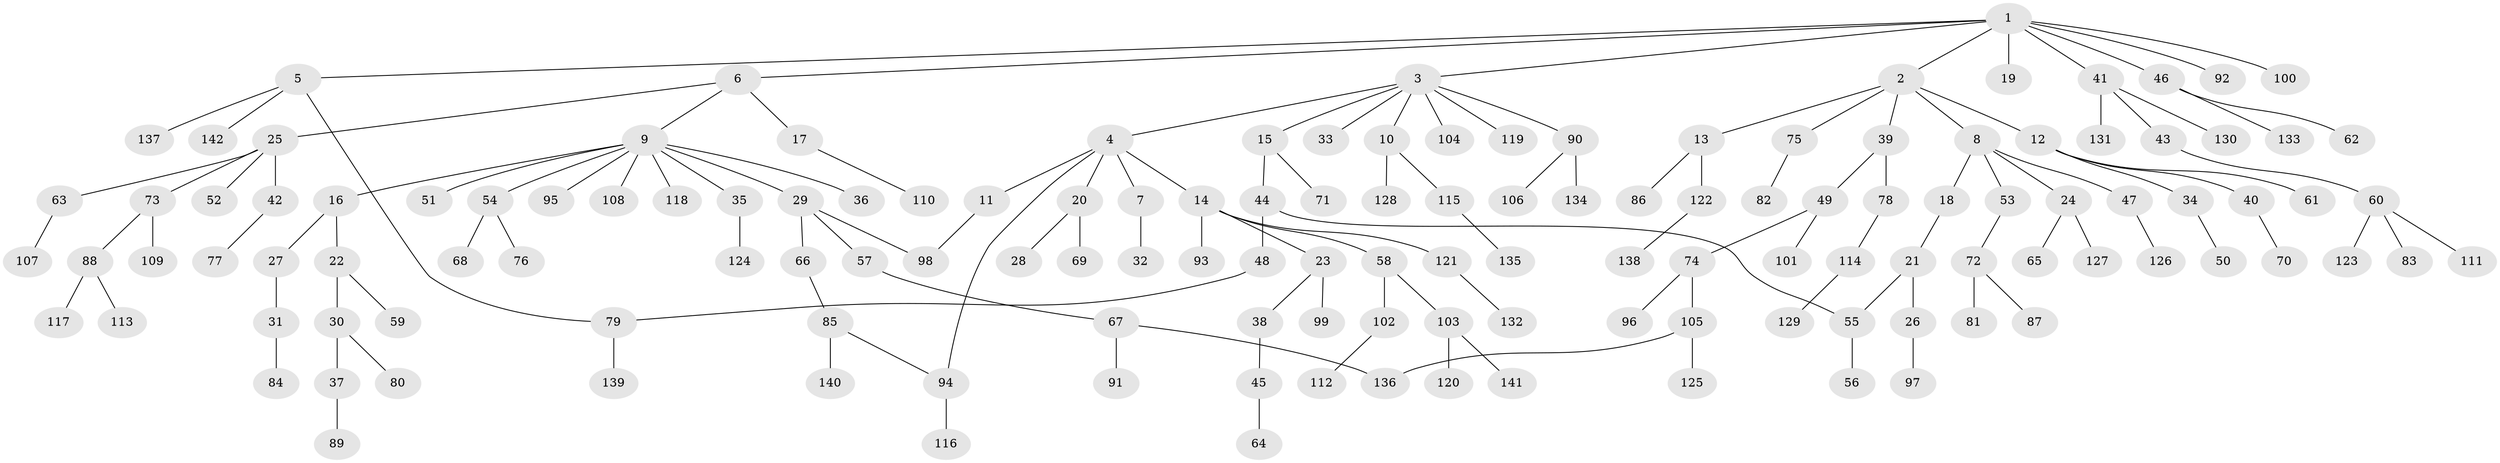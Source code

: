 // Generated by graph-tools (version 1.1) at 2025/25/03/09/25 03:25:34]
// undirected, 142 vertices, 146 edges
graph export_dot {
graph [start="1"]
  node [color=gray90,style=filled];
  1;
  2;
  3;
  4;
  5;
  6;
  7;
  8;
  9;
  10;
  11;
  12;
  13;
  14;
  15;
  16;
  17;
  18;
  19;
  20;
  21;
  22;
  23;
  24;
  25;
  26;
  27;
  28;
  29;
  30;
  31;
  32;
  33;
  34;
  35;
  36;
  37;
  38;
  39;
  40;
  41;
  42;
  43;
  44;
  45;
  46;
  47;
  48;
  49;
  50;
  51;
  52;
  53;
  54;
  55;
  56;
  57;
  58;
  59;
  60;
  61;
  62;
  63;
  64;
  65;
  66;
  67;
  68;
  69;
  70;
  71;
  72;
  73;
  74;
  75;
  76;
  77;
  78;
  79;
  80;
  81;
  82;
  83;
  84;
  85;
  86;
  87;
  88;
  89;
  90;
  91;
  92;
  93;
  94;
  95;
  96;
  97;
  98;
  99;
  100;
  101;
  102;
  103;
  104;
  105;
  106;
  107;
  108;
  109;
  110;
  111;
  112;
  113;
  114;
  115;
  116;
  117;
  118;
  119;
  120;
  121;
  122;
  123;
  124;
  125;
  126;
  127;
  128;
  129;
  130;
  131;
  132;
  133;
  134;
  135;
  136;
  137;
  138;
  139;
  140;
  141;
  142;
  1 -- 2;
  1 -- 3;
  1 -- 5;
  1 -- 6;
  1 -- 19;
  1 -- 41;
  1 -- 46;
  1 -- 92;
  1 -- 100;
  2 -- 8;
  2 -- 12;
  2 -- 13;
  2 -- 39;
  2 -- 75;
  3 -- 4;
  3 -- 10;
  3 -- 15;
  3 -- 33;
  3 -- 90;
  3 -- 104;
  3 -- 119;
  4 -- 7;
  4 -- 11;
  4 -- 14;
  4 -- 20;
  4 -- 94;
  5 -- 137;
  5 -- 142;
  5 -- 79;
  6 -- 9;
  6 -- 17;
  6 -- 25;
  7 -- 32;
  8 -- 18;
  8 -- 24;
  8 -- 47;
  8 -- 53;
  9 -- 16;
  9 -- 29;
  9 -- 35;
  9 -- 36;
  9 -- 51;
  9 -- 54;
  9 -- 95;
  9 -- 108;
  9 -- 118;
  10 -- 115;
  10 -- 128;
  11 -- 98;
  12 -- 34;
  12 -- 40;
  12 -- 61;
  13 -- 86;
  13 -- 122;
  14 -- 23;
  14 -- 58;
  14 -- 93;
  14 -- 121;
  15 -- 44;
  15 -- 71;
  16 -- 22;
  16 -- 27;
  17 -- 110;
  18 -- 21;
  20 -- 28;
  20 -- 69;
  21 -- 26;
  21 -- 55;
  22 -- 30;
  22 -- 59;
  23 -- 38;
  23 -- 99;
  24 -- 65;
  24 -- 127;
  25 -- 42;
  25 -- 52;
  25 -- 63;
  25 -- 73;
  26 -- 97;
  27 -- 31;
  29 -- 57;
  29 -- 66;
  29 -- 98;
  30 -- 37;
  30 -- 80;
  31 -- 84;
  34 -- 50;
  35 -- 124;
  37 -- 89;
  38 -- 45;
  39 -- 49;
  39 -- 78;
  40 -- 70;
  41 -- 43;
  41 -- 130;
  41 -- 131;
  42 -- 77;
  43 -- 60;
  44 -- 48;
  44 -- 55;
  45 -- 64;
  46 -- 62;
  46 -- 133;
  47 -- 126;
  48 -- 79;
  49 -- 74;
  49 -- 101;
  53 -- 72;
  54 -- 68;
  54 -- 76;
  55 -- 56;
  57 -- 67;
  58 -- 102;
  58 -- 103;
  60 -- 83;
  60 -- 111;
  60 -- 123;
  63 -- 107;
  66 -- 85;
  67 -- 91;
  67 -- 136;
  72 -- 81;
  72 -- 87;
  73 -- 88;
  73 -- 109;
  74 -- 96;
  74 -- 105;
  75 -- 82;
  78 -- 114;
  79 -- 139;
  85 -- 140;
  85 -- 94;
  88 -- 113;
  88 -- 117;
  90 -- 106;
  90 -- 134;
  94 -- 116;
  102 -- 112;
  103 -- 120;
  103 -- 141;
  105 -- 125;
  105 -- 136;
  114 -- 129;
  115 -- 135;
  121 -- 132;
  122 -- 138;
}
